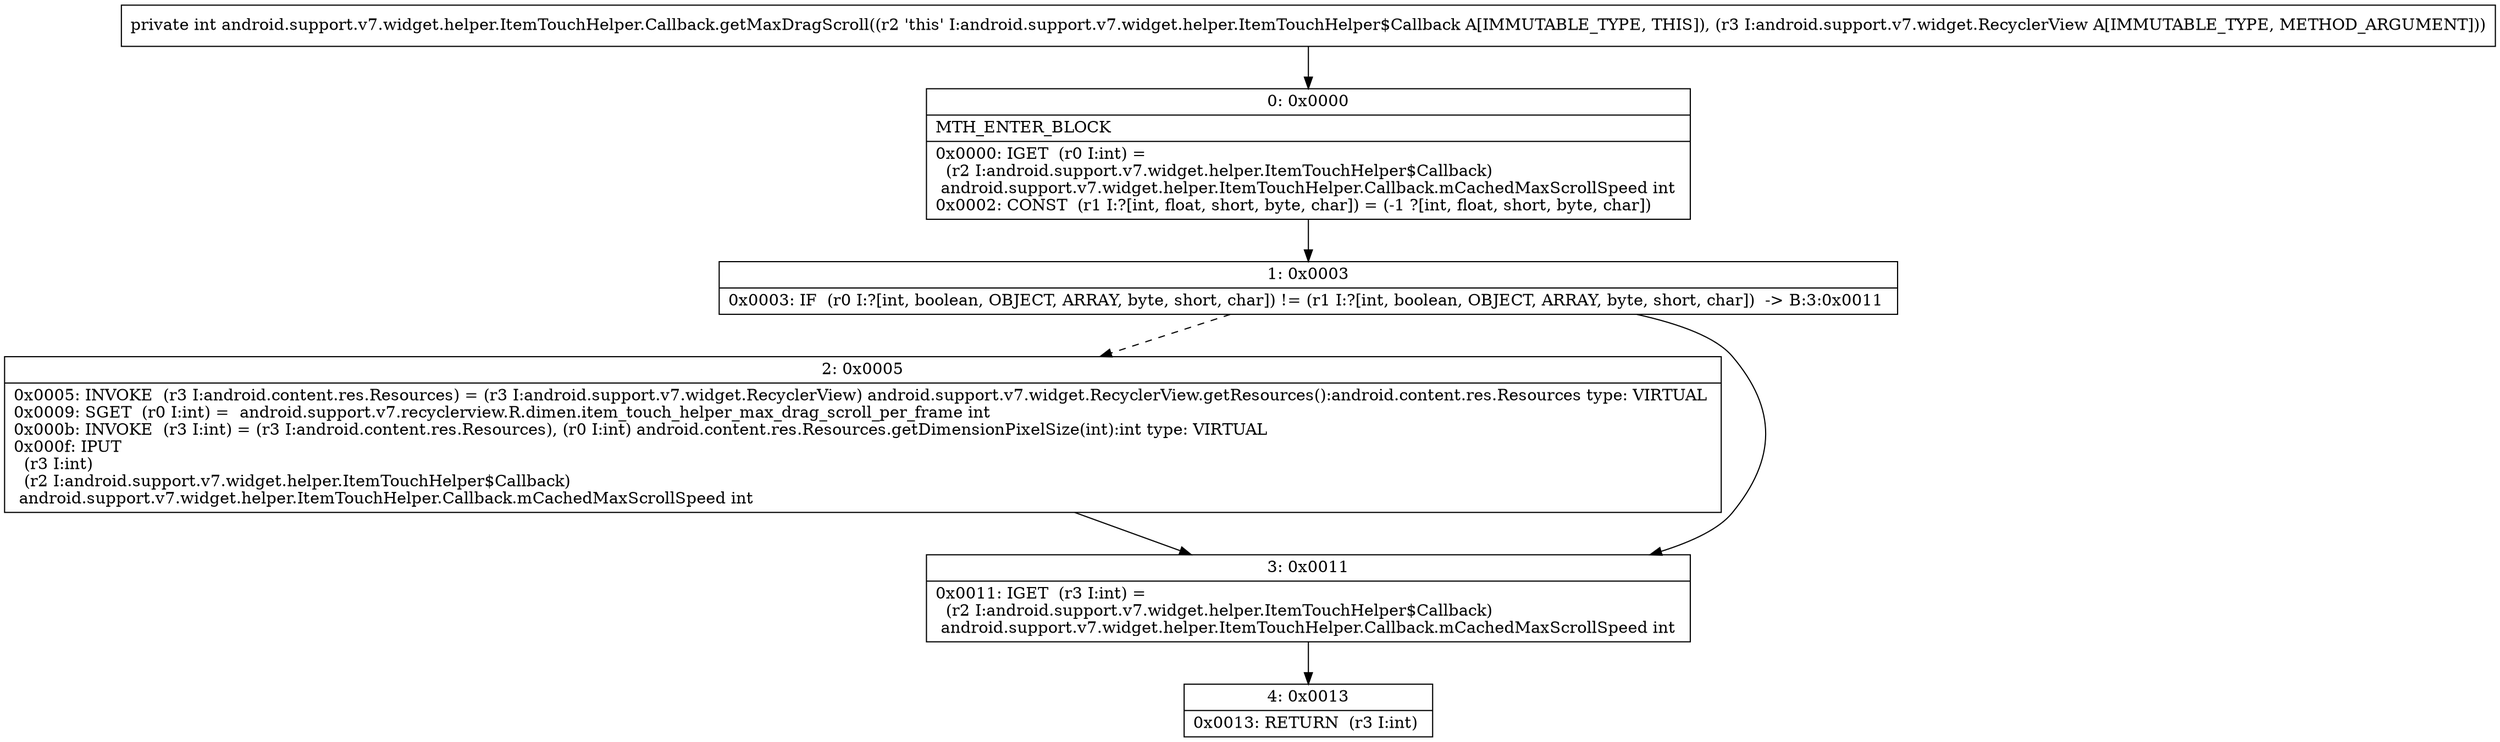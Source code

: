 digraph "CFG forandroid.support.v7.widget.helper.ItemTouchHelper.Callback.getMaxDragScroll(Landroid\/support\/v7\/widget\/RecyclerView;)I" {
Node_0 [shape=record,label="{0\:\ 0x0000|MTH_ENTER_BLOCK\l|0x0000: IGET  (r0 I:int) = \l  (r2 I:android.support.v7.widget.helper.ItemTouchHelper$Callback)\l android.support.v7.widget.helper.ItemTouchHelper.Callback.mCachedMaxScrollSpeed int \l0x0002: CONST  (r1 I:?[int, float, short, byte, char]) = (\-1 ?[int, float, short, byte, char]) \l}"];
Node_1 [shape=record,label="{1\:\ 0x0003|0x0003: IF  (r0 I:?[int, boolean, OBJECT, ARRAY, byte, short, char]) != (r1 I:?[int, boolean, OBJECT, ARRAY, byte, short, char])  \-\> B:3:0x0011 \l}"];
Node_2 [shape=record,label="{2\:\ 0x0005|0x0005: INVOKE  (r3 I:android.content.res.Resources) = (r3 I:android.support.v7.widget.RecyclerView) android.support.v7.widget.RecyclerView.getResources():android.content.res.Resources type: VIRTUAL \l0x0009: SGET  (r0 I:int) =  android.support.v7.recyclerview.R.dimen.item_touch_helper_max_drag_scroll_per_frame int \l0x000b: INVOKE  (r3 I:int) = (r3 I:android.content.res.Resources), (r0 I:int) android.content.res.Resources.getDimensionPixelSize(int):int type: VIRTUAL \l0x000f: IPUT  \l  (r3 I:int)\l  (r2 I:android.support.v7.widget.helper.ItemTouchHelper$Callback)\l android.support.v7.widget.helper.ItemTouchHelper.Callback.mCachedMaxScrollSpeed int \l}"];
Node_3 [shape=record,label="{3\:\ 0x0011|0x0011: IGET  (r3 I:int) = \l  (r2 I:android.support.v7.widget.helper.ItemTouchHelper$Callback)\l android.support.v7.widget.helper.ItemTouchHelper.Callback.mCachedMaxScrollSpeed int \l}"];
Node_4 [shape=record,label="{4\:\ 0x0013|0x0013: RETURN  (r3 I:int) \l}"];
MethodNode[shape=record,label="{private int android.support.v7.widget.helper.ItemTouchHelper.Callback.getMaxDragScroll((r2 'this' I:android.support.v7.widget.helper.ItemTouchHelper$Callback A[IMMUTABLE_TYPE, THIS]), (r3 I:android.support.v7.widget.RecyclerView A[IMMUTABLE_TYPE, METHOD_ARGUMENT])) }"];
MethodNode -> Node_0;
Node_0 -> Node_1;
Node_1 -> Node_2[style=dashed];
Node_1 -> Node_3;
Node_2 -> Node_3;
Node_3 -> Node_4;
}

